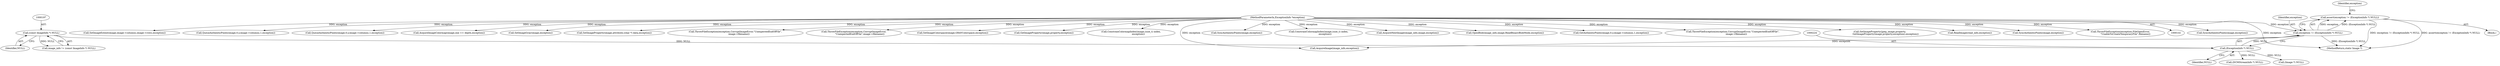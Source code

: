 digraph "0_ImageMagick_5511ef530576ed18fd636baa3bb4eda3d667665d@API" {
"1000220" [label="(Call,assert(exception != (ExceptionInfo *) NULL))"];
"1000221" [label="(Call,exception != (ExceptionInfo *) NULL)"];
"1000143" [label="(MethodParameterIn,ExceptionInfo *exception)"];
"1000223" [label="(Call,(ExceptionInfo *) NULL)"];
"1000196" [label="(Call,(const ImageInfo *) NULL)"];
"1003922" [label="(Call,SyncAuthenticPixels(image,exception))"];
"1002880" [label="(Call,SetImageExtent(image,image->columns,image->rows,exception))"];
"1003974" [label="(Call,QueueAuthenticPixels(image,0,y,image->columns,1,exception))"];
"1003508" [label="(Call,QueueAuthenticPixels(image,0,y,image->columns,1,exception))"];
"1000220" [label="(Call,assert(exception != (ExceptionInfo *) NULL))"];
"1002927" [label="(Call,AcquireImageColormap(image,one << depth,exception))"];
"1004461" [label="(Call,SetImageGray(image,exception))"];
"1000223" [label="(Call,(ExceptionInfo *) NULL)"];
"1002121" [label="(Call,SetImageProperty(image,attribute,(char *) data,exception))"];
"1004644" [label="(MethodReturn,static Image *)"];
"1002618" [label="(Call,GetImageProperty(image,property,exception))"];
"1004202" [label="(Call,ConstrainColormapIndex(image,(size_t) index,\n                    exception))"];
"1000194" [label="(Call,image_info != (const ImageInfo *) NULL)"];
"1003409" [label="(Call,SyncAuthenticPixels(image,exception))"];
"1003735" [label="(Call,ConstrainColormapIndex(image,(size_t) index,\n                  exception))"];
"1004515" [label="(Call,AcquireNextImage(image_info,image,exception))"];
"1000225" [label="(Identifier,NULL)"];
"1000278" [label="(Call,(DCMStreamInfo *) NULL)"];
"1000239" [label="(Call,OpenBlob(image_info,image,ReadBinaryBlobMode,exception))"];
"1003318" [label="(Call,GetAuthenticPixels(image,0,y,image->columns,1,exception))"];
"1000222" [label="(Identifier,exception)"];
"1000254" [label="(Call,(Image *) NULL)"];
"1000196" [label="(Call,(const ImageInfo *) NULL)"];
"1002249" [label="(Call,ThrowFileException(exception,CorruptImageError,\"UnexpectedEndOfFile\",\n          image->filename))"];
"1004477" [label="(Call,ThrowFileException(exception,CorruptImageError,\"UnexpectedEndOfFile\",\n          image->filename))"];
"1002547" [label="(Call,ThrowFileException(exception,CorruptImageError,\n                \"UnexpectedEndOfFile\",image->filename))"];
"1000234" [label="(Call,AcquireImage(image_info,exception))"];
"1004467" [label="(Call,SetImageColorspace(image,GRAYColorspace,exception))"];
"1002615" [label="(Call,SetImageProperty(jpeg_image,property,\n                GetImageProperty(image,property,exception),exception))"];
"1000221" [label="(Call,exception != (ExceptionInfo *) NULL)"];
"1000143" [label="(MethodParameterIn,ExceptionInfo *exception)"];
"1002590" [label="(Call,ReadImage(read_info,exception))"];
"1000144" [label="(Block,)"];
"1004429" [label="(Call,SyncAuthenticPixels(image,exception))"];
"1002525" [label="(Call,ThrowFileException(exception,FileOpenError,\n              \"UnableToCreateTemporaryFile\",filename))"];
"1000229" [label="(Identifier,exception)"];
"1000198" [label="(Identifier,NULL)"];
"1000220" -> "1000144"  [label="AST: "];
"1000220" -> "1000221"  [label="CFG: "];
"1000221" -> "1000220"  [label="AST: "];
"1000229" -> "1000220"  [label="CFG: "];
"1000220" -> "1004644"  [label="DDG: exception != (ExceptionInfo *) NULL"];
"1000220" -> "1004644"  [label="DDG: assert(exception != (ExceptionInfo *) NULL)"];
"1000221" -> "1000220"  [label="DDG: exception"];
"1000221" -> "1000220"  [label="DDG: (ExceptionInfo *) NULL"];
"1000221" -> "1000223"  [label="CFG: "];
"1000222" -> "1000221"  [label="AST: "];
"1000223" -> "1000221"  [label="AST: "];
"1000221" -> "1004644"  [label="DDG: (ExceptionInfo *) NULL"];
"1000143" -> "1000221"  [label="DDG: exception"];
"1000223" -> "1000221"  [label="DDG: NULL"];
"1000221" -> "1000234"  [label="DDG: exception"];
"1000143" -> "1000141"  [label="AST: "];
"1000143" -> "1004644"  [label="DDG: exception"];
"1000143" -> "1000234"  [label="DDG: exception"];
"1000143" -> "1000239"  [label="DDG: exception"];
"1000143" -> "1002121"  [label="DDG: exception"];
"1000143" -> "1002249"  [label="DDG: exception"];
"1000143" -> "1002525"  [label="DDG: exception"];
"1000143" -> "1002547"  [label="DDG: exception"];
"1000143" -> "1002590"  [label="DDG: exception"];
"1000143" -> "1002618"  [label="DDG: exception"];
"1000143" -> "1002615"  [label="DDG: exception"];
"1000143" -> "1002880"  [label="DDG: exception"];
"1000143" -> "1002927"  [label="DDG: exception"];
"1000143" -> "1003318"  [label="DDG: exception"];
"1000143" -> "1003409"  [label="DDG: exception"];
"1000143" -> "1003508"  [label="DDG: exception"];
"1000143" -> "1003735"  [label="DDG: exception"];
"1000143" -> "1003922"  [label="DDG: exception"];
"1000143" -> "1003974"  [label="DDG: exception"];
"1000143" -> "1004202"  [label="DDG: exception"];
"1000143" -> "1004429"  [label="DDG: exception"];
"1000143" -> "1004461"  [label="DDG: exception"];
"1000143" -> "1004467"  [label="DDG: exception"];
"1000143" -> "1004477"  [label="DDG: exception"];
"1000143" -> "1004515"  [label="DDG: exception"];
"1000223" -> "1000225"  [label="CFG: "];
"1000224" -> "1000223"  [label="AST: "];
"1000225" -> "1000223"  [label="AST: "];
"1000196" -> "1000223"  [label="DDG: NULL"];
"1000223" -> "1000254"  [label="DDG: NULL"];
"1000223" -> "1000278"  [label="DDG: NULL"];
"1000196" -> "1000194"  [label="AST: "];
"1000196" -> "1000198"  [label="CFG: "];
"1000197" -> "1000196"  [label="AST: "];
"1000198" -> "1000196"  [label="AST: "];
"1000194" -> "1000196"  [label="CFG: "];
"1000196" -> "1000194"  [label="DDG: NULL"];
}
